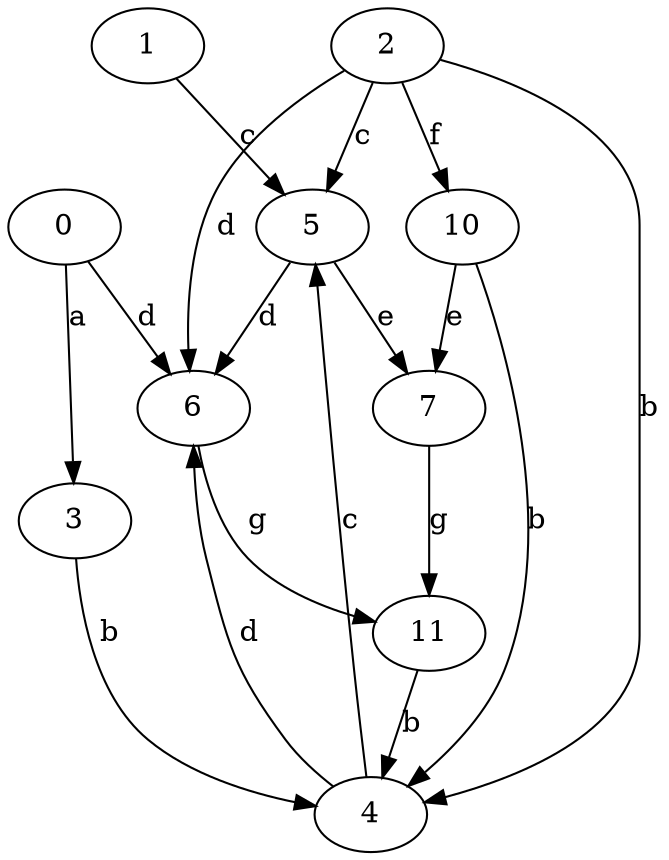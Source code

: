 strict digraph  {
1;
2;
3;
4;
0;
5;
6;
7;
10;
11;
1 -> 5  [label=c];
2 -> 4  [label=b];
2 -> 5  [label=c];
2 -> 6  [label=d];
2 -> 10  [label=f];
3 -> 4  [label=b];
4 -> 5  [label=c];
4 -> 6  [label=d];
0 -> 3  [label=a];
0 -> 6  [label=d];
5 -> 6  [label=d];
5 -> 7  [label=e];
6 -> 11  [label=g];
7 -> 11  [label=g];
10 -> 4  [label=b];
10 -> 7  [label=e];
11 -> 4  [label=b];
}
